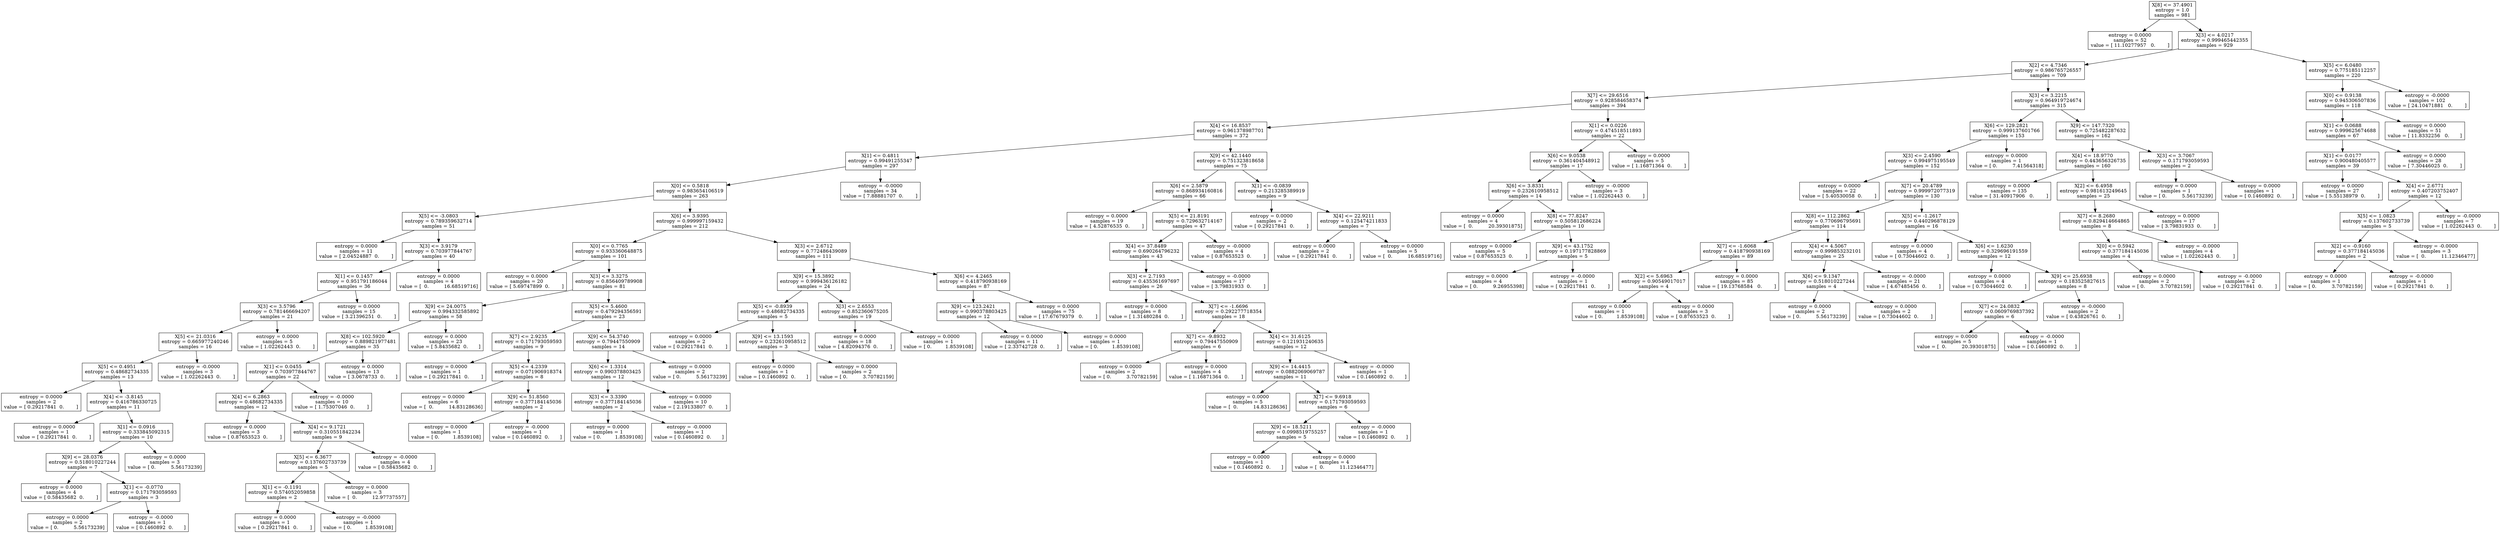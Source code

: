 digraph Tree {
0 [label="X[8] <= 37.4901\nentropy = 1.0\nsamples = 981", shape="box"] ;
1 [label="entropy = 0.0000\nsamples = 52\nvalue = [ 11.10277957   0.        ]", shape="box"] ;
0 -> 1 ;
2 [label="X[3] <= 4.0217\nentropy = 0.999465442355\nsamples = 929", shape="box"] ;
0 -> 2 ;
3 [label="X[2] <= 4.7346\nentropy = 0.986765726557\nsamples = 709", shape="box"] ;
2 -> 3 ;
4 [label="X[7] <= 29.6516\nentropy = 0.928584658374\nsamples = 394", shape="box"] ;
3 -> 4 ;
5 [label="X[4] <= 16.8537\nentropy = 0.961378987701\nsamples = 372", shape="box"] ;
4 -> 5 ;
6 [label="X[1] <= 0.4811\nentropy = 0.99491255347\nsamples = 297", shape="box"] ;
5 -> 6 ;
7 [label="X[0] <= 0.5818\nentropy = 0.983654106519\nsamples = 263", shape="box"] ;
6 -> 7 ;
8 [label="X[5] <= -3.0803\nentropy = 0.789359632714\nsamples = 51", shape="box"] ;
7 -> 8 ;
9 [label="entropy = 0.0000\nsamples = 11\nvalue = [ 2.04524887  0.        ]", shape="box"] ;
8 -> 9 ;
10 [label="X[3] <= 3.9179\nentropy = 0.703977844767\nsamples = 40", shape="box"] ;
8 -> 10 ;
11 [label="X[1] <= 0.1457\nentropy = 0.951791186044\nsamples = 36", shape="box"] ;
10 -> 11 ;
12 [label="X[3] <= 3.5796\nentropy = 0.781466694207\nsamples = 21", shape="box"] ;
11 -> 12 ;
13 [label="X[5] <= 21.0316\nentropy = 0.665977240246\nsamples = 16", shape="box"] ;
12 -> 13 ;
14 [label="X[5] <= 0.4951\nentropy = 0.48682734335\nsamples = 13", shape="box"] ;
13 -> 14 ;
15 [label="entropy = 0.0000\nsamples = 2\nvalue = [ 0.29217841  0.        ]", shape="box"] ;
14 -> 15 ;
16 [label="X[4] <= -3.8145\nentropy = 0.416786330725\nsamples = 11", shape="box"] ;
14 -> 16 ;
17 [label="entropy = 0.0000\nsamples = 1\nvalue = [ 0.29217841  0.        ]", shape="box"] ;
16 -> 17 ;
18 [label="X[1] <= 0.0916\nentropy = 0.333845092315\nsamples = 10", shape="box"] ;
16 -> 18 ;
19 [label="X[9] <= 28.0376\nentropy = 0.518010227244\nsamples = 7", shape="box"] ;
18 -> 19 ;
20 [label="entropy = 0.0000\nsamples = 4\nvalue = [ 0.58435682  0.        ]", shape="box"] ;
19 -> 20 ;
21 [label="X[1] <= -0.0770\nentropy = 0.171793059593\nsamples = 3", shape="box"] ;
19 -> 21 ;
22 [label="entropy = 0.0000\nsamples = 2\nvalue = [ 0.          5.56173239]", shape="box"] ;
21 -> 22 ;
23 [label="entropy = -0.0000\nsamples = 1\nvalue = [ 0.1460892  0.       ]", shape="box"] ;
21 -> 23 ;
24 [label="entropy = 0.0000\nsamples = 3\nvalue = [ 0.          5.56173239]", shape="box"] ;
18 -> 24 ;
25 [label="entropy = -0.0000\nsamples = 3\nvalue = [ 1.02262443  0.        ]", shape="box"] ;
13 -> 25 ;
26 [label="entropy = 0.0000\nsamples = 5\nvalue = [ 1.02262443  0.        ]", shape="box"] ;
12 -> 26 ;
27 [label="entropy = 0.0000\nsamples = 15\nvalue = [ 3.21396251  0.        ]", shape="box"] ;
11 -> 27 ;
28 [label="entropy = 0.0000\nsamples = 4\nvalue = [  0.          16.68519716]", shape="box"] ;
10 -> 28 ;
29 [label="X[6] <= 3.9395\nentropy = 0.999997159432\nsamples = 212", shape="box"] ;
7 -> 29 ;
30 [label="X[0] <= 0.7765\nentropy = 0.933360648875\nsamples = 101", shape="box"] ;
29 -> 30 ;
31 [label="entropy = 0.0000\nsamples = 20\nvalue = [ 5.69747899  0.        ]", shape="box"] ;
30 -> 31 ;
32 [label="X[3] <= 3.3275\nentropy = 0.856409789908\nsamples = 81", shape="box"] ;
30 -> 32 ;
33 [label="X[9] <= 24.0075\nentropy = 0.994332585892\nsamples = 58", shape="box"] ;
32 -> 33 ;
34 [label="X[8] <= 102.5920\nentropy = 0.889821977481\nsamples = 35", shape="box"] ;
33 -> 34 ;
35 [label="X[1] <= 0.0455\nentropy = 0.703977844767\nsamples = 22", shape="box"] ;
34 -> 35 ;
36 [label="X[4] <= 6.2863\nentropy = 0.48682734335\nsamples = 12", shape="box"] ;
35 -> 36 ;
37 [label="entropy = 0.0000\nsamples = 3\nvalue = [ 0.87653523  0.        ]", shape="box"] ;
36 -> 37 ;
38 [label="X[4] <= 9.1721\nentropy = 0.310551842234\nsamples = 9", shape="box"] ;
36 -> 38 ;
39 [label="X[5] <= 6.3677\nentropy = 0.137602733739\nsamples = 5", shape="box"] ;
38 -> 39 ;
40 [label="X[1] <= -0.1191\nentropy = 0.574052059858\nsamples = 2", shape="box"] ;
39 -> 40 ;
41 [label="entropy = 0.0000\nsamples = 1\nvalue = [ 0.29217841  0.        ]", shape="box"] ;
40 -> 41 ;
42 [label="entropy = -0.0000\nsamples = 1\nvalue = [ 0.         1.8539108]", shape="box"] ;
40 -> 42 ;
43 [label="entropy = 0.0000\nsamples = 3\nvalue = [  0.          12.97737557]", shape="box"] ;
39 -> 43 ;
44 [label="entropy = -0.0000\nsamples = 4\nvalue = [ 0.58435682  0.        ]", shape="box"] ;
38 -> 44 ;
45 [label="entropy = -0.0000\nsamples = 10\nvalue = [ 1.75307046  0.        ]", shape="box"] ;
35 -> 45 ;
46 [label="entropy = 0.0000\nsamples = 13\nvalue = [ 3.0678733  0.       ]", shape="box"] ;
34 -> 46 ;
47 [label="entropy = 0.0000\nsamples = 23\nvalue = [ 5.8435682  0.       ]", shape="box"] ;
33 -> 47 ;
48 [label="X[5] <= 5.4600\nentropy = 0.479294356591\nsamples = 23", shape="box"] ;
32 -> 48 ;
49 [label="X[7] <= 2.9235\nentropy = 0.171793059593\nsamples = 9", shape="box"] ;
48 -> 49 ;
50 [label="entropy = 0.0000\nsamples = 1\nvalue = [ 0.29217841  0.        ]", shape="box"] ;
49 -> 50 ;
51 [label="X[5] <= 4.2339\nentropy = 0.071906918374\nsamples = 8", shape="box"] ;
49 -> 51 ;
52 [label="entropy = 0.0000\nsamples = 6\nvalue = [  0.          14.83128636]", shape="box"] ;
51 -> 52 ;
53 [label="X[9] <= 51.8560\nentropy = 0.377184145036\nsamples = 2", shape="box"] ;
51 -> 53 ;
54 [label="entropy = 0.0000\nsamples = 1\nvalue = [ 0.         1.8539108]", shape="box"] ;
53 -> 54 ;
55 [label="entropy = -0.0000\nsamples = 1\nvalue = [ 0.1460892  0.       ]", shape="box"] ;
53 -> 55 ;
56 [label="X[9] <= 54.3740\nentropy = 0.79447550909\nsamples = 14", shape="box"] ;
48 -> 56 ;
57 [label="X[6] <= 1.3314\nentropy = 0.990378803425\nsamples = 12", shape="box"] ;
56 -> 57 ;
58 [label="X[3] <= 3.3390\nentropy = 0.377184145036\nsamples = 2", shape="box"] ;
57 -> 58 ;
59 [label="entropy = 0.0000\nsamples = 1\nvalue = [ 0.         1.8539108]", shape="box"] ;
58 -> 59 ;
60 [label="entropy = -0.0000\nsamples = 1\nvalue = [ 0.1460892  0.       ]", shape="box"] ;
58 -> 60 ;
61 [label="entropy = 0.0000\nsamples = 10\nvalue = [ 2.19133807  0.        ]", shape="box"] ;
57 -> 61 ;
62 [label="entropy = 0.0000\nsamples = 2\nvalue = [ 0.          5.56173239]", shape="box"] ;
56 -> 62 ;
63 [label="X[3] <= 2.6712\nentropy = 0.772486439089\nsamples = 111", shape="box"] ;
29 -> 63 ;
64 [label="X[9] <= 15.3892\nentropy = 0.999436126182\nsamples = 24", shape="box"] ;
63 -> 64 ;
65 [label="X[5] <= -0.8939\nentropy = 0.48682734335\nsamples = 5", shape="box"] ;
64 -> 65 ;
66 [label="entropy = 0.0000\nsamples = 2\nvalue = [ 0.29217841  0.        ]", shape="box"] ;
65 -> 66 ;
67 [label="X[9] <= 13.1593\nentropy = 0.232610958512\nsamples = 3", shape="box"] ;
65 -> 67 ;
68 [label="entropy = 0.0000\nsamples = 1\nvalue = [ 0.1460892  0.       ]", shape="box"] ;
67 -> 68 ;
69 [label="entropy = 0.0000\nsamples = 2\nvalue = [ 0.          3.70782159]", shape="box"] ;
67 -> 69 ;
70 [label="X[3] <= 2.6553\nentropy = 0.852360675205\nsamples = 19", shape="box"] ;
64 -> 70 ;
71 [label="entropy = 0.0000\nsamples = 18\nvalue = [ 4.82094376  0.        ]", shape="box"] ;
70 -> 71 ;
72 [label="entropy = 0.0000\nsamples = 1\nvalue = [ 0.         1.8539108]", shape="box"] ;
70 -> 72 ;
73 [label="X[6] <= 4.2465\nentropy = 0.418790938169\nsamples = 87", shape="box"] ;
63 -> 73 ;
74 [label="X[9] <= 123.2421\nentropy = 0.990378803425\nsamples = 12", shape="box"] ;
73 -> 74 ;
75 [label="entropy = 0.0000\nsamples = 11\nvalue = [ 2.33742728  0.        ]", shape="box"] ;
74 -> 75 ;
76 [label="entropy = 0.0000\nsamples = 1\nvalue = [ 0.         1.8539108]", shape="box"] ;
74 -> 76 ;
77 [label="entropy = 0.0000\nsamples = 75\nvalue = [ 17.67679379   0.        ]", shape="box"] ;
73 -> 77 ;
78 [label="entropy = -0.0000\nsamples = 34\nvalue = [ 7.88881707  0.        ]", shape="box"] ;
6 -> 78 ;
79 [label="X[9] <= 42.1440\nentropy = 0.751323818658\nsamples = 75", shape="box"] ;
5 -> 79 ;
80 [label="X[6] <= 2.5879\nentropy = 0.868934160816\nsamples = 66", shape="box"] ;
79 -> 80 ;
81 [label="entropy = 0.0000\nsamples = 19\nvalue = [ 4.52876535  0.        ]", shape="box"] ;
80 -> 81 ;
82 [label="X[5] <= 21.8191\nentropy = 0.729632714167\nsamples = 47", shape="box"] ;
80 -> 82 ;
83 [label="X[4] <= 37.8489\nentropy = 0.690264796232\nsamples = 43", shape="box"] ;
82 -> 83 ;
84 [label="X[3] <= 2.7193\nentropy = 0.435361697697\nsamples = 26", shape="box"] ;
83 -> 84 ;
85 [label="entropy = 0.0000\nsamples = 8\nvalue = [ 1.31480284  0.        ]", shape="box"] ;
84 -> 85 ;
86 [label="X[7] <= -1.6696\nentropy = 0.292277718354\nsamples = 18", shape="box"] ;
84 -> 86 ;
87 [label="X[7] <= -9.8932\nentropy = 0.79447550909\nsamples = 6", shape="box"] ;
86 -> 87 ;
88 [label="entropy = 0.0000\nsamples = 2\nvalue = [ 0.          3.70782159]", shape="box"] ;
87 -> 88 ;
89 [label="entropy = 0.0000\nsamples = 4\nvalue = [ 1.16871364  0.        ]", shape="box"] ;
87 -> 89 ;
90 [label="X[4] <= 31.6125\nentropy = 0.121931240635\nsamples = 12", shape="box"] ;
86 -> 90 ;
91 [label="X[9] <= 14.4415\nentropy = 0.0882069069787\nsamples = 11", shape="box"] ;
90 -> 91 ;
92 [label="entropy = 0.0000\nsamples = 5\nvalue = [  0.          14.83128636]", shape="box"] ;
91 -> 92 ;
93 [label="X[7] <= 9.6918\nentropy = 0.171793059593\nsamples = 6", shape="box"] ;
91 -> 93 ;
94 [label="X[9] <= 18.5211\nentropy = 0.0998519755257\nsamples = 5", shape="box"] ;
93 -> 94 ;
95 [label="entropy = 0.0000\nsamples = 1\nvalue = [ 0.1460892  0.       ]", shape="box"] ;
94 -> 95 ;
96 [label="entropy = 0.0000\nsamples = 4\nvalue = [  0.          11.12346477]", shape="box"] ;
94 -> 96 ;
97 [label="entropy = -0.0000\nsamples = 1\nvalue = [ 0.1460892  0.       ]", shape="box"] ;
93 -> 97 ;
98 [label="entropy = -0.0000\nsamples = 1\nvalue = [ 0.1460892  0.       ]", shape="box"] ;
90 -> 98 ;
99 [label="entropy = -0.0000\nsamples = 17\nvalue = [ 3.79831933  0.        ]", shape="box"] ;
83 -> 99 ;
100 [label="entropy = -0.0000\nsamples = 4\nvalue = [ 0.87653523  0.        ]", shape="box"] ;
82 -> 100 ;
101 [label="X[1] <= -0.0839\nentropy = 0.213285389919\nsamples = 9", shape="box"] ;
79 -> 101 ;
102 [label="entropy = 0.0000\nsamples = 2\nvalue = [ 0.29217841  0.        ]", shape="box"] ;
101 -> 102 ;
103 [label="X[4] <= 22.9211\nentropy = 0.125474211833\nsamples = 7", shape="box"] ;
101 -> 103 ;
104 [label="entropy = 0.0000\nsamples = 2\nvalue = [ 0.29217841  0.        ]", shape="box"] ;
103 -> 104 ;
105 [label="entropy = 0.0000\nsamples = 5\nvalue = [  0.          16.68519716]", shape="box"] ;
103 -> 105 ;
106 [label="X[1] <= 0.0226\nentropy = 0.474518511893\nsamples = 22", shape="box"] ;
4 -> 106 ;
107 [label="X[6] <= 9.0538\nentropy = 0.361404548912\nsamples = 17", shape="box"] ;
106 -> 107 ;
108 [label="X[6] <= 3.8331\nentropy = 0.232610958512\nsamples = 14", shape="box"] ;
107 -> 108 ;
109 [label="entropy = 0.0000\nsamples = 4\nvalue = [  0.          20.39301875]", shape="box"] ;
108 -> 109 ;
110 [label="X[8] <= 77.8247\nentropy = 0.505812686224\nsamples = 10", shape="box"] ;
108 -> 110 ;
111 [label="entropy = 0.0000\nsamples = 5\nvalue = [ 0.87653523  0.        ]", shape="box"] ;
110 -> 111 ;
112 [label="X[9] <= 43.1752\nentropy = 0.197177828869\nsamples = 5", shape="box"] ;
110 -> 112 ;
113 [label="entropy = 0.0000\nsamples = 4\nvalue = [ 0.          9.26955398]", shape="box"] ;
112 -> 113 ;
114 [label="entropy = -0.0000\nsamples = 1\nvalue = [ 0.29217841  0.        ]", shape="box"] ;
112 -> 114 ;
115 [label="entropy = -0.0000\nsamples = 3\nvalue = [ 1.02262443  0.        ]", shape="box"] ;
107 -> 115 ;
116 [label="entropy = 0.0000\nsamples = 5\nvalue = [ 1.16871364  0.        ]", shape="box"] ;
106 -> 116 ;
117 [label="X[3] <= 3.2215\nentropy = 0.964919724674\nsamples = 315", shape="box"] ;
3 -> 117 ;
118 [label="X[6] <= 129.2821\nentropy = 0.999137601766\nsamples = 153", shape="box"] ;
117 -> 118 ;
119 [label="X[3] <= 2.4590\nentropy = 0.994975195549\nsamples = 152", shape="box"] ;
118 -> 119 ;
120 [label="entropy = 0.0000\nsamples = 22\nvalue = [ 5.40530058  0.        ]", shape="box"] ;
119 -> 120 ;
121 [label="X[7] <= 20.4789\nentropy = 0.999972077319\nsamples = 130", shape="box"] ;
119 -> 121 ;
122 [label="X[8] <= 112.2862\nentropy = 0.770696795691\nsamples = 114", shape="box"] ;
121 -> 122 ;
123 [label="X[7] <= -1.6068\nentropy = 0.418790938169\nsamples = 89", shape="box"] ;
122 -> 123 ;
124 [label="X[2] <= 5.6963\nentropy = 0.90549017017\nsamples = 4", shape="box"] ;
123 -> 124 ;
125 [label="entropy = 0.0000\nsamples = 1\nvalue = [ 0.         1.8539108]", shape="box"] ;
124 -> 125 ;
126 [label="entropy = 0.0000\nsamples = 3\nvalue = [ 0.87653523  0.        ]", shape="box"] ;
124 -> 126 ;
127 [label="entropy = 0.0000\nsamples = 85\nvalue = [ 19.13768584   0.        ]", shape="box"] ;
123 -> 127 ;
128 [label="X[4] <= 4.5067\nentropy = 0.999853232101\nsamples = 25", shape="box"] ;
122 -> 128 ;
129 [label="X[6] <= 9.1347\nentropy = 0.518010227244\nsamples = 4", shape="box"] ;
128 -> 129 ;
130 [label="entropy = 0.0000\nsamples = 2\nvalue = [ 0.          5.56173239]", shape="box"] ;
129 -> 130 ;
131 [label="entropy = 0.0000\nsamples = 2\nvalue = [ 0.73044602  0.        ]", shape="box"] ;
129 -> 131 ;
132 [label="entropy = -0.0000\nsamples = 21\nvalue = [ 4.67485456  0.        ]", shape="box"] ;
128 -> 132 ;
133 [label="X[5] <= -1.2617\nentropy = 0.440296878129\nsamples = 16", shape="box"] ;
121 -> 133 ;
134 [label="entropy = 0.0000\nsamples = 4\nvalue = [ 0.73044602  0.        ]", shape="box"] ;
133 -> 134 ;
135 [label="X[6] <= 1.6230\nentropy = 0.329696191559\nsamples = 12", shape="box"] ;
133 -> 135 ;
136 [label="entropy = 0.0000\nsamples = 4\nvalue = [ 0.73044602  0.        ]", shape="box"] ;
135 -> 136 ;
137 [label="X[9] <= 25.6938\nentropy = 0.183525827615\nsamples = 8", shape="box"] ;
135 -> 137 ;
138 [label="X[7] <= 24.0832\nentropy = 0.0609769837392\nsamples = 6", shape="box"] ;
137 -> 138 ;
139 [label="entropy = 0.0000\nsamples = 5\nvalue = [  0.          20.39301875]", shape="box"] ;
138 -> 139 ;
140 [label="entropy = -0.0000\nsamples = 1\nvalue = [ 0.1460892  0.       ]", shape="box"] ;
138 -> 140 ;
141 [label="entropy = -0.0000\nsamples = 2\nvalue = [ 0.43826761  0.        ]", shape="box"] ;
137 -> 141 ;
142 [label="entropy = 0.0000\nsamples = 1\nvalue = [ 0.          7.41564318]", shape="box"] ;
118 -> 142 ;
143 [label="X[9] <= 147.7320\nentropy = 0.725482287632\nsamples = 162", shape="box"] ;
117 -> 143 ;
144 [label="X[4] <= 18.9770\nentropy = 0.443656326735\nsamples = 160", shape="box"] ;
143 -> 144 ;
145 [label="entropy = 0.0000\nsamples = 135\nvalue = [ 31.40917906   0.        ]", shape="box"] ;
144 -> 145 ;
146 [label="X[2] <= 6.4958\nentropy = 0.981613249645\nsamples = 25", shape="box"] ;
144 -> 146 ;
147 [label="X[7] <= 8.2680\nentropy = 0.829414664865\nsamples = 8", shape="box"] ;
146 -> 147 ;
148 [label="X[0] <= 0.5942\nentropy = 0.377184145036\nsamples = 4", shape="box"] ;
147 -> 148 ;
149 [label="entropy = 0.0000\nsamples = 2\nvalue = [ 0.          3.70782159]", shape="box"] ;
148 -> 149 ;
150 [label="entropy = -0.0000\nsamples = 2\nvalue = [ 0.29217841  0.        ]", shape="box"] ;
148 -> 150 ;
151 [label="entropy = -0.0000\nsamples = 4\nvalue = [ 1.02262443  0.        ]", shape="box"] ;
147 -> 151 ;
152 [label="entropy = 0.0000\nsamples = 17\nvalue = [ 3.79831933  0.        ]", shape="box"] ;
146 -> 152 ;
153 [label="X[3] <= 3.7067\nentropy = 0.171793059593\nsamples = 2", shape="box"] ;
143 -> 153 ;
154 [label="entropy = 0.0000\nsamples = 1\nvalue = [ 0.          5.56173239]", shape="box"] ;
153 -> 154 ;
155 [label="entropy = 0.0000\nsamples = 1\nvalue = [ 0.1460892  0.       ]", shape="box"] ;
153 -> 155 ;
156 [label="X[5] <= 6.0480\nentropy = 0.775185112257\nsamples = 220", shape="box"] ;
2 -> 156 ;
157 [label="X[0] <= 0.9138\nentropy = 0.945306507836\nsamples = 118", shape="box"] ;
156 -> 157 ;
158 [label="X[1] <= 0.0688\nentropy = 0.999625674688\nsamples = 67", shape="box"] ;
157 -> 158 ;
159 [label="X[1] <= 0.0177\nentropy = 0.900480405577\nsamples = 39", shape="box"] ;
158 -> 159 ;
160 [label="entropy = 0.0000\nsamples = 27\nvalue = [ 5.55138979  0.        ]", shape="box"] ;
159 -> 160 ;
161 [label="X[4] <= 2.6771\nentropy = 0.407203752407\nsamples = 12", shape="box"] ;
159 -> 161 ;
162 [label="X[5] <= 1.0823\nentropy = 0.137602733739\nsamples = 5", shape="box"] ;
161 -> 162 ;
163 [label="X[2] <= -0.9160\nentropy = 0.377184145036\nsamples = 2", shape="box"] ;
162 -> 163 ;
164 [label="entropy = 0.0000\nsamples = 1\nvalue = [ 0.          3.70782159]", shape="box"] ;
163 -> 164 ;
165 [label="entropy = -0.0000\nsamples = 1\nvalue = [ 0.29217841  0.        ]", shape="box"] ;
163 -> 165 ;
166 [label="entropy = -0.0000\nsamples = 3\nvalue = [  0.          11.12346477]", shape="box"] ;
162 -> 166 ;
167 [label="entropy = -0.0000\nsamples = 7\nvalue = [ 1.02262443  0.        ]", shape="box"] ;
161 -> 167 ;
168 [label="entropy = 0.0000\nsamples = 28\nvalue = [ 7.30446025  0.        ]", shape="box"] ;
158 -> 168 ;
169 [label="entropy = 0.0000\nsamples = 51\nvalue = [ 11.8332256   0.       ]", shape="box"] ;
157 -> 169 ;
170 [label="entropy = -0.0000\nsamples = 102\nvalue = [ 24.10471881   0.        ]", shape="box"] ;
156 -> 170 ;
}